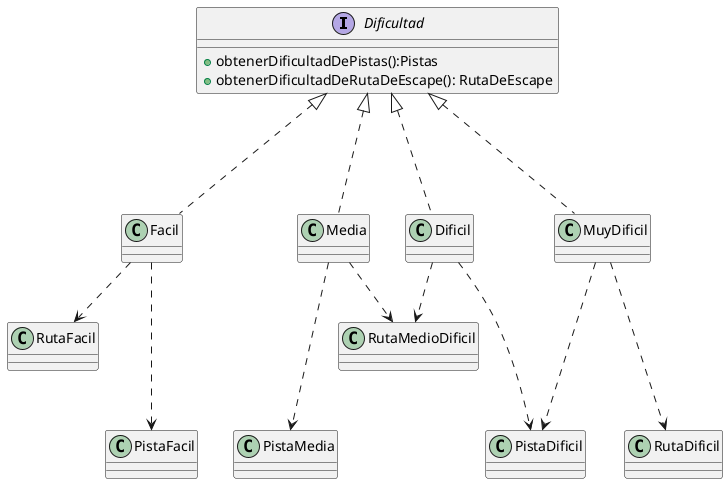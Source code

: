 @startuml
interface Dificultad
{
+obtenerDificultadDePistas():Pistas
+obtenerDificultadDeRutaDeEscape(): RutaDeEscape
}

class Facil
{
}
class Media
{
}
class Dificil
{
}
class MuyDificil
{
}

class RutaFacil
{
}
class RutaMedioDificil
{
}
class RutaDificil
{
}



Facil ..>RutaFacil
Media ..>RutaMedioDificil
Dificil..>RutaMedioDificil
MuyDificil...>RutaDificil

Facil ...>PistaFacil
Media...>PistaMedia
Dificil...>PistaDificil
MuyDificil..>PistaDificil
Dificultad<|...Facil
Dificultad<|...Media
Dificultad<|... Dificil
Dificultad<|...MuyDificil
@enduml